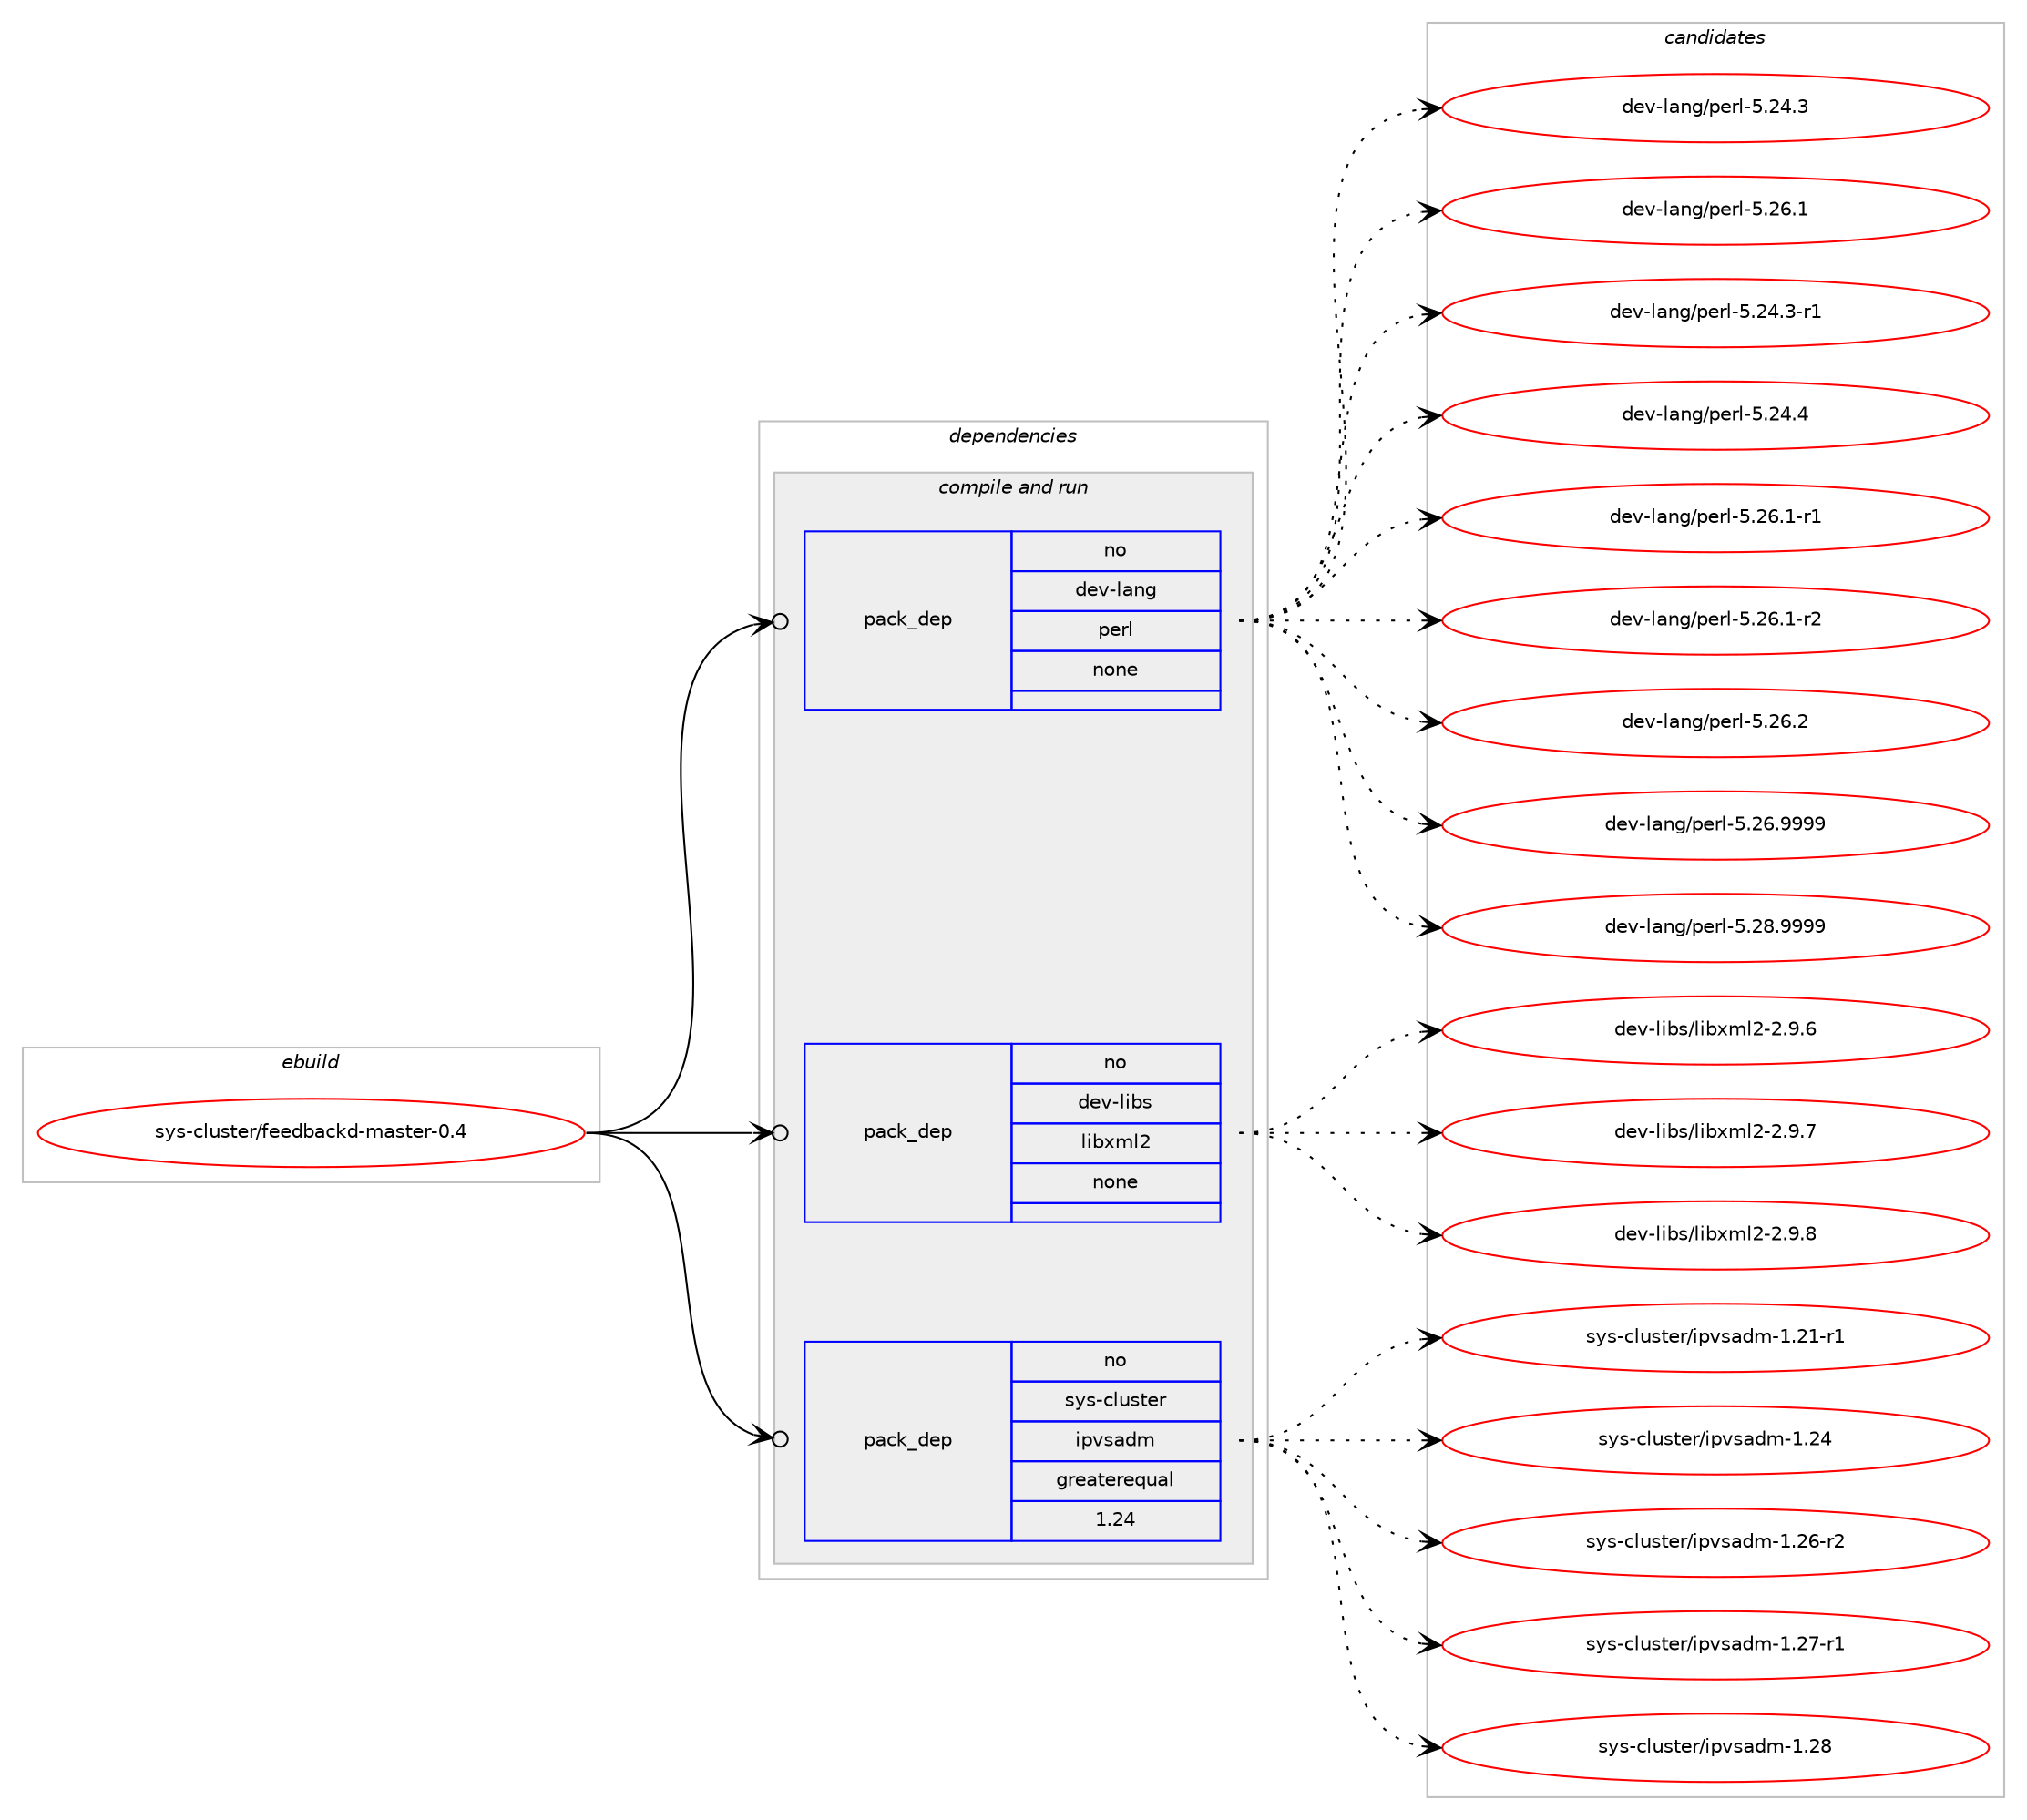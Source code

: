 digraph prolog {

# *************
# Graph options
# *************

newrank=true;
concentrate=true;
compound=true;
graph [rankdir=LR,fontname=Helvetica,fontsize=10,ranksep=1.5];#, ranksep=2.5, nodesep=0.2];
edge  [arrowhead=vee];
node  [fontname=Helvetica,fontsize=10];

# **********
# The ebuild
# **********

subgraph cluster_leftcol {
color=gray;
rank=same;
label=<<i>ebuild</i>>;
id [label="sys-cluster/feedbackd-master-0.4", color=red, width=4, href="../sys-cluster/feedbackd-master-0.4.svg"];
}

# ****************
# The dependencies
# ****************

subgraph cluster_midcol {
color=gray;
label=<<i>dependencies</i>>;
subgraph cluster_compile {
fillcolor="#eeeeee";
style=filled;
label=<<i>compile</i>>;
}
subgraph cluster_compileandrun {
fillcolor="#eeeeee";
style=filled;
label=<<i>compile and run</i>>;
subgraph pack6642 {
dependency7172 [label=<<TABLE BORDER="0" CELLBORDER="1" CELLSPACING="0" CELLPADDING="4" WIDTH="220"><TR><TD ROWSPAN="6" CELLPADDING="30">pack_dep</TD></TR><TR><TD WIDTH="110">no</TD></TR><TR><TD>dev-lang</TD></TR><TR><TD>perl</TD></TR><TR><TD>none</TD></TR><TR><TD></TD></TR></TABLE>>, shape=none, color=blue];
}
id:e -> dependency7172:w [weight=20,style="solid",arrowhead="odotvee"];
subgraph pack6643 {
dependency7173 [label=<<TABLE BORDER="0" CELLBORDER="1" CELLSPACING="0" CELLPADDING="4" WIDTH="220"><TR><TD ROWSPAN="6" CELLPADDING="30">pack_dep</TD></TR><TR><TD WIDTH="110">no</TD></TR><TR><TD>dev-libs</TD></TR><TR><TD>libxml2</TD></TR><TR><TD>none</TD></TR><TR><TD></TD></TR></TABLE>>, shape=none, color=blue];
}
id:e -> dependency7173:w [weight=20,style="solid",arrowhead="odotvee"];
subgraph pack6644 {
dependency7174 [label=<<TABLE BORDER="0" CELLBORDER="1" CELLSPACING="0" CELLPADDING="4" WIDTH="220"><TR><TD ROWSPAN="6" CELLPADDING="30">pack_dep</TD></TR><TR><TD WIDTH="110">no</TD></TR><TR><TD>sys-cluster</TD></TR><TR><TD>ipvsadm</TD></TR><TR><TD>greaterequal</TD></TR><TR><TD>1.24</TD></TR></TABLE>>, shape=none, color=blue];
}
id:e -> dependency7174:w [weight=20,style="solid",arrowhead="odotvee"];
}
subgraph cluster_run {
fillcolor="#eeeeee";
style=filled;
label=<<i>run</i>>;
}
}

# **************
# The candidates
# **************

subgraph cluster_choices {
rank=same;
color=gray;
label=<<i>candidates</i>>;

subgraph choice6642 {
color=black;
nodesep=1;
choice10010111845108971101034711210111410845534650524651 [label="dev-lang/perl-5.24.3", color=red, width=4,href="../dev-lang/perl-5.24.3.svg"];
choice10010111845108971101034711210111410845534650544649 [label="dev-lang/perl-5.26.1", color=red, width=4,href="../dev-lang/perl-5.26.1.svg"];
choice100101118451089711010347112101114108455346505246514511449 [label="dev-lang/perl-5.24.3-r1", color=red, width=4,href="../dev-lang/perl-5.24.3-r1.svg"];
choice10010111845108971101034711210111410845534650524652 [label="dev-lang/perl-5.24.4", color=red, width=4,href="../dev-lang/perl-5.24.4.svg"];
choice100101118451089711010347112101114108455346505446494511449 [label="dev-lang/perl-5.26.1-r1", color=red, width=4,href="../dev-lang/perl-5.26.1-r1.svg"];
choice100101118451089711010347112101114108455346505446494511450 [label="dev-lang/perl-5.26.1-r2", color=red, width=4,href="../dev-lang/perl-5.26.1-r2.svg"];
choice10010111845108971101034711210111410845534650544650 [label="dev-lang/perl-5.26.2", color=red, width=4,href="../dev-lang/perl-5.26.2.svg"];
choice10010111845108971101034711210111410845534650544657575757 [label="dev-lang/perl-5.26.9999", color=red, width=4,href="../dev-lang/perl-5.26.9999.svg"];
choice10010111845108971101034711210111410845534650564657575757 [label="dev-lang/perl-5.28.9999", color=red, width=4,href="../dev-lang/perl-5.28.9999.svg"];
dependency7172:e -> choice10010111845108971101034711210111410845534650524651:w [style=dotted,weight="100"];
dependency7172:e -> choice10010111845108971101034711210111410845534650544649:w [style=dotted,weight="100"];
dependency7172:e -> choice100101118451089711010347112101114108455346505246514511449:w [style=dotted,weight="100"];
dependency7172:e -> choice10010111845108971101034711210111410845534650524652:w [style=dotted,weight="100"];
dependency7172:e -> choice100101118451089711010347112101114108455346505446494511449:w [style=dotted,weight="100"];
dependency7172:e -> choice100101118451089711010347112101114108455346505446494511450:w [style=dotted,weight="100"];
dependency7172:e -> choice10010111845108971101034711210111410845534650544650:w [style=dotted,weight="100"];
dependency7172:e -> choice10010111845108971101034711210111410845534650544657575757:w [style=dotted,weight="100"];
dependency7172:e -> choice10010111845108971101034711210111410845534650564657575757:w [style=dotted,weight="100"];
}
subgraph choice6643 {
color=black;
nodesep=1;
choice1001011184510810598115471081059812010910850455046574654 [label="dev-libs/libxml2-2.9.6", color=red, width=4,href="../dev-libs/libxml2-2.9.6.svg"];
choice1001011184510810598115471081059812010910850455046574655 [label="dev-libs/libxml2-2.9.7", color=red, width=4,href="../dev-libs/libxml2-2.9.7.svg"];
choice1001011184510810598115471081059812010910850455046574656 [label="dev-libs/libxml2-2.9.8", color=red, width=4,href="../dev-libs/libxml2-2.9.8.svg"];
dependency7173:e -> choice1001011184510810598115471081059812010910850455046574654:w [style=dotted,weight="100"];
dependency7173:e -> choice1001011184510810598115471081059812010910850455046574655:w [style=dotted,weight="100"];
dependency7173:e -> choice1001011184510810598115471081059812010910850455046574656:w [style=dotted,weight="100"];
}
subgraph choice6644 {
color=black;
nodesep=1;
choice1151211154599108117115116101114471051121181159710010945494650494511449 [label="sys-cluster/ipvsadm-1.21-r1", color=red, width=4,href="../sys-cluster/ipvsadm-1.21-r1.svg"];
choice115121115459910811711511610111447105112118115971001094549465052 [label="sys-cluster/ipvsadm-1.24", color=red, width=4,href="../sys-cluster/ipvsadm-1.24.svg"];
choice1151211154599108117115116101114471051121181159710010945494650544511450 [label="sys-cluster/ipvsadm-1.26-r2", color=red, width=4,href="../sys-cluster/ipvsadm-1.26-r2.svg"];
choice1151211154599108117115116101114471051121181159710010945494650554511449 [label="sys-cluster/ipvsadm-1.27-r1", color=red, width=4,href="../sys-cluster/ipvsadm-1.27-r1.svg"];
choice115121115459910811711511610111447105112118115971001094549465056 [label="sys-cluster/ipvsadm-1.28", color=red, width=4,href="../sys-cluster/ipvsadm-1.28.svg"];
dependency7174:e -> choice1151211154599108117115116101114471051121181159710010945494650494511449:w [style=dotted,weight="100"];
dependency7174:e -> choice115121115459910811711511610111447105112118115971001094549465052:w [style=dotted,weight="100"];
dependency7174:e -> choice1151211154599108117115116101114471051121181159710010945494650544511450:w [style=dotted,weight="100"];
dependency7174:e -> choice1151211154599108117115116101114471051121181159710010945494650554511449:w [style=dotted,weight="100"];
dependency7174:e -> choice115121115459910811711511610111447105112118115971001094549465056:w [style=dotted,weight="100"];
}
}

}
